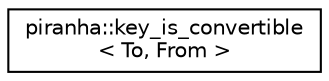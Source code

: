 digraph "Graphical Class Hierarchy"
{
  edge [fontname="Helvetica",fontsize="10",labelfontname="Helvetica",labelfontsize="10"];
  node [fontname="Helvetica",fontsize="10",shape=record];
  rankdir="LR";
  Node0 [label="piranha::key_is_convertible\l\< To, From \>",height=0.2,width=0.4,color="black", fillcolor="white", style="filled",URL="$classpiranha_1_1key__is__convertible.html",tooltip="Detect if a key type is convertible to another key type. "];
}
